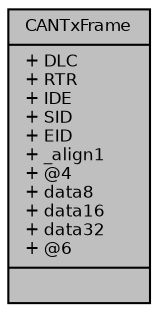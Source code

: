 digraph "CANTxFrame"
{
  bgcolor="transparent";
  edge [fontname="Helvetica",fontsize="8",labelfontname="Helvetica",labelfontsize="8"];
  node [fontname="Helvetica",fontsize="8",shape=record];
  Node1 [label="{CANTxFrame\n|+ DLC\l+ RTR\l+ IDE\l+ SID\l+ EID\l+ _align1\l+ @4\l+ data8\l+ data16\l+ data32\l+ @6\l|}",height=0.2,width=0.4,color="black", fillcolor="grey75", style="filled", fontcolor="black"];
}

